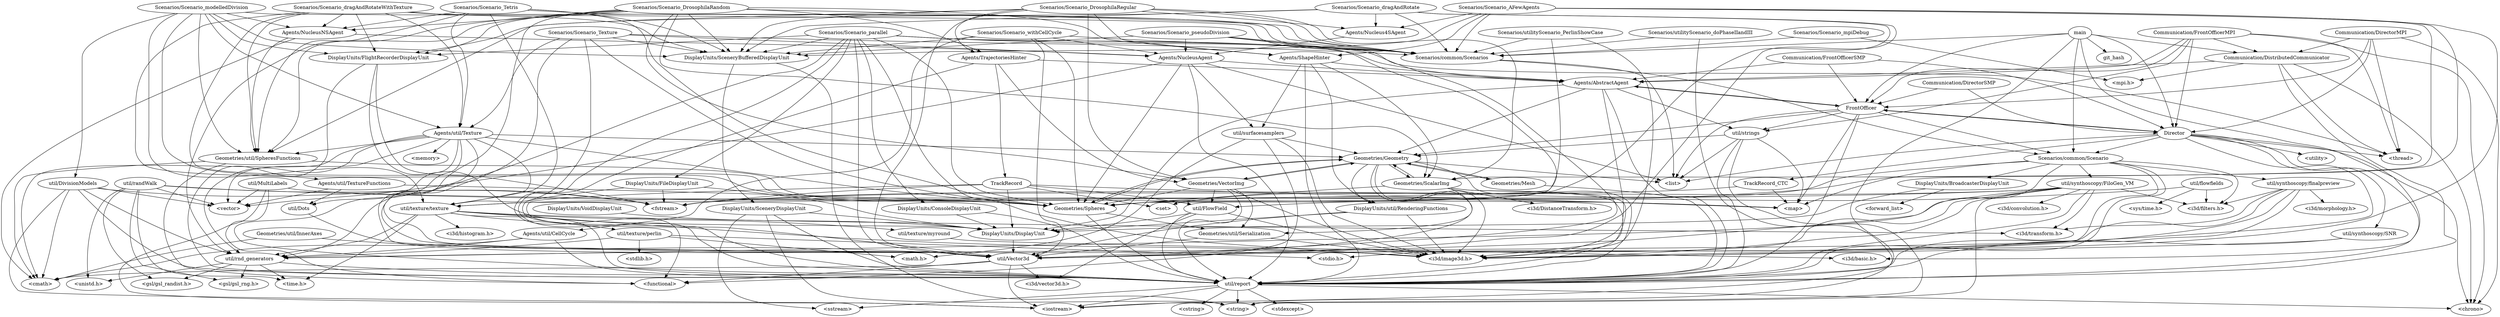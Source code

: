 digraph G {
"main" [label="main", fillcolor=white, style=filled, shape=oval];
"<iostream>" [label="<iostream>", fillcolor=white, style=filled, shape=oval];
"<i3d/basic.h>" [label="<i3d/basic.h>", fillcolor=white, style=filled, shape=oval];
"git_hash" [label="git_hash", fillcolor=white, style=filled, shape=oval];
"Communication/DistributedCommunicator" [label="Communication/DistributedCommunicator", fillcolor=white, style=filled, shape=oval];
"Scenarios/common/Scenario" [label="Scenarios/common/Scenario", fillcolor=white, style=filled, shape=oval];
"Scenarios/common/Scenarios" [label="Scenarios/common/Scenarios", fillcolor=white, style=filled, shape=oval];
"Director" [label="Director", fillcolor=white, style=filled, shape=oval];
"FrontOfficer" [label="FrontOfficer", fillcolor=white, style=filled, shape=oval];
"<chrono>" [label="<chrono>", fillcolor=white, style=filled, shape=oval];
"<thread>" [label="<thread>", fillcolor=white, style=filled, shape=oval];
"util/Vector3d" [label="util/Vector3d", fillcolor=white, style=filled, shape=oval];
"util/synthoscopy/SNR" [label="util/synthoscopy/SNR", fillcolor=white, style=filled, shape=oval];
"util/report" [label="util/report", fillcolor=white, style=filled, shape=oval];
"<sstream>" [label="<sstream>", fillcolor=white, style=filled, shape=oval];
"<stdexcept>" [label="<stdexcept>", fillcolor=white, style=filled, shape=oval];
"<cstring>" [label="<cstring>", fillcolor=white, style=filled, shape=oval];
"Scenarios/utilityScenario_PerlinShowCase" [label="Scenarios/utilityScenario_PerlinShowCase", fillcolor=white, style=filled, shape=oval];
"<i3d/image3d.h>" [label="<i3d/image3d.h>", fillcolor=white, style=filled, shape=oval];
"util/texture/texture" [label="util/texture/texture", fillcolor=white, style=filled, shape=oval];
"util/synthoscopy/finalpreview" [label="util/synthoscopy/finalpreview", fillcolor=white, style=filled, shape=oval];
"util/synthoscopy/FiloGen_VM" [label="util/synthoscopy/FiloGen_VM", fillcolor=white, style=filled, shape=oval];
"<i3d/filters.h>" [label="<i3d/filters.h>", fillcolor=white, style=filled, shape=oval];
"Agents/util/TextureFunctions" [label="Agents/util/TextureFunctions", fillcolor=white, style=filled, shape=oval];
"util/Dots" [label="util/Dots", fillcolor=white, style=filled, shape=oval];
"Geometries/Spheres" [label="Geometries/Spheres", fillcolor=white, style=filled, shape=oval];
"Agents/TrajectoriesHinter" [label="Agents/TrajectoriesHinter", fillcolor=white, style=filled, shape=oval];
"Agents/AbstractAgent" [label="Agents/AbstractAgent", fillcolor=white, style=filled, shape=oval];
"Geometries/VectorImg" [label="Geometries/VectorImg", fillcolor=white, style=filled, shape=oval];
"TrackRecord" [label="TrackRecord", fillcolor=white, style=filled, shape=oval];
"Communication/FrontOfficerSMP" [label="Communication/FrontOfficerSMP", fillcolor=white, style=filled, shape=oval];
"<vector>" [label="<vector>", fillcolor=white, style=filled, shape=oval];
"Geometries/util/Serialization" [label="Geometries/util/Serialization", fillcolor=white, style=filled, shape=oval];
"Scenarios/Scenario_AFewAgents" [label="Scenarios/Scenario_AFewAgents", fillcolor=white, style=filled, shape=oval];
"DisplayUnits/SceneryBufferedDisplayUnit" [label="DisplayUnits/SceneryBufferedDisplayUnit", fillcolor=white, style=filled, shape=oval];
"Geometries/ScalarImg" [label="Geometries/ScalarImg", fillcolor=white, style=filled, shape=oval];
"Agents/Nucleus4SAgent" [label="Agents/Nucleus4SAgent", fillcolor=white, style=filled, shape=oval];
"Agents/ShapeHinter" [label="Agents/ShapeHinter", fillcolor=white, style=filled, shape=oval];
"<string>" [label="<string>", fillcolor=white, style=filled, shape=oval];
"DisplayUnits/BroadcasterDisplayUnit" [label="DisplayUnits/BroadcasterDisplayUnit", fillcolor=white, style=filled, shape=oval];
"DisplayUnits/DisplayUnit" [label="DisplayUnits/DisplayUnit", fillcolor=white, style=filled, shape=oval];
"<forward_list>" [label="<forward_list>", fillcolor=white, style=filled, shape=oval];
"util/texture/myround" [label="util/texture/myround", fillcolor=white, style=filled, shape=oval];
"<stdio.h>" [label="<stdio.h>", fillcolor=white, style=filled, shape=oval];
"<fstream>" [label="<fstream>", fillcolor=white, style=filled, shape=oval];
"<i3d/transform.h>" [label="<i3d/transform.h>", fillcolor=white, style=filled, shape=oval];
"<i3d/convolution.h>" [label="<i3d/convolution.h>", fillcolor=white, style=filled, shape=oval];
"util/rnd_generators" [label="util/rnd_generators", fillcolor=white, style=filled, shape=oval];
"Geometries/Geometry" [label="Geometries/Geometry", fillcolor=white, style=filled, shape=oval];
"Scenarios/Scenario_parallel" [label="Scenarios/Scenario_parallel", fillcolor=white, style=filled, shape=oval];
"<functional>" [label="<functional>", fillcolor=white, style=filled, shape=oval];
"DisplayUnits/ConsoleDisplayUnit" [label="DisplayUnits/ConsoleDisplayUnit", fillcolor=white, style=filled, shape=oval];
"DisplayUnits/FileDisplayUnit" [label="DisplayUnits/FileDisplayUnit", fillcolor=white, style=filled, shape=oval];
"DisplayUnits/FlightRecorderDisplayUnit" [label="DisplayUnits/FlightRecorderDisplayUnit", fillcolor=white, style=filled, shape=oval];
"<i3d/DistanceTransform.h>" [label="<i3d/DistanceTransform.h>", fillcolor=white, style=filled, shape=oval];
"Geometries/util/SpheresFunctions" [label="Geometries/util/SpheresFunctions", fillcolor=white, style=filled, shape=oval];
"<cmath>" [label="<cmath>", fillcolor=white, style=filled, shape=oval];
"<list>" [label="<list>", fillcolor=white, style=filled, shape=oval];
"DisplayUnits/util/RenderingFunctions" [label="DisplayUnits/util/RenderingFunctions", fillcolor=white, style=filled, shape=oval];
"util/surfacesamplers" [label="util/surfacesamplers", fillcolor=white, style=filled, shape=oval];
"<math.h>" [label="<math.h>", fillcolor=white, style=filled, shape=oval];
"util/strings" [label="util/strings", fillcolor=white, style=filled, shape=oval];
"<utility>" [label="<utility>", fillcolor=white, style=filled, shape=oval];
"TrackRecord_CTC" [label="TrackRecord_CTC", fillcolor=white, style=filled, shape=oval];
"Agents/NucleusAgent" [label="Agents/NucleusAgent", fillcolor=white, style=filled, shape=oval];
"Agents/util/CellCycle" [label="Agents/util/CellCycle", fillcolor=white, style=filled, shape=oval];
"util/FlowField" [label="util/FlowField", fillcolor=white, style=filled, shape=oval];
"Scenarios/utilityScenario_doPhaseIIandIII" [label="Scenarios/utilityScenario_doPhaseIIandIII", fillcolor=white, style=filled, shape=oval];
"Scenarios/Scenario_modelledDivision" [label="Scenarios/Scenario_modelledDivision", fillcolor=white, style=filled, shape=oval];
"Agents/NucleusNSAgent" [label="Agents/NucleusNSAgent", fillcolor=white, style=filled, shape=oval];
"Agents/util/Texture" [label="Agents/util/Texture", fillcolor=white, style=filled, shape=oval];
"util/DivisionModels" [label="util/DivisionModels", fillcolor=white, style=filled, shape=oval];
"util/randWalk" [label="util/randWalk", fillcolor=white, style=filled, shape=oval];
"<gsl/gsl_rng.h>" [label="<gsl/gsl_rng.h>", fillcolor=white, style=filled, shape=oval];
"<gsl/gsl_randist.h>" [label="<gsl/gsl_randist.h>", fillcolor=white, style=filled, shape=oval];
"<time.h>" [label="<time.h>", fillcolor=white, style=filled, shape=oval];
"<unistd.h>" [label="<unistd.h>", fillcolor=white, style=filled, shape=oval];
"<map>" [label="<map>", fillcolor=white, style=filled, shape=oval];
"Geometries/Mesh" [label="Geometries/Mesh", fillcolor=white, style=filled, shape=oval];
"util/flowfields" [label="util/flowfields", fillcolor=white, style=filled, shape=oval];
"<sys/time.h>" [label="<sys/time.h>", fillcolor=white, style=filled, shape=oval];
"<i3d/histogram.h>" [label="<i3d/histogram.h>", fillcolor=white, style=filled, shape=oval];
"util/texture/perlin" [label="util/texture/perlin", fillcolor=white, style=filled, shape=oval];
"<set>" [label="<set>", fillcolor=white, style=filled, shape=oval];
"<i3d/morphology.h>" [label="<i3d/morphology.h>", fillcolor=white, style=filled, shape=oval];
"Scenarios/Scenario_withCellCycle" [label="Scenarios/Scenario_withCellCycle", fillcolor=white, style=filled, shape=oval];
"DisplayUnits/VoidDisplayUnit" [label="DisplayUnits/VoidDisplayUnit", fillcolor=white, style=filled, shape=oval];
"Scenarios/Scenario_DrosophilaRegular" [label="Scenarios/Scenario_DrosophilaRegular", fillcolor=white, style=filled, shape=oval];
"DisplayUnits/SceneryDisplayUnit" [label="DisplayUnits/SceneryDisplayUnit", fillcolor=white, style=filled, shape=oval];
"Scenarios/Scenario_mpiDebug" [label="Scenarios/Scenario_mpiDebug", fillcolor=white, style=filled, shape=oval];
"<mpi.h>" [label="<mpi.h>", fillcolor=white, style=filled, shape=oval];
"Communication/DirectorSMP" [label="Communication/DirectorSMP", fillcolor=white, style=filled, shape=oval];
"<memory>" [label="<memory>", fillcolor=white, style=filled, shape=oval];
"Scenarios/Scenario_dragAndRotate" [label="Scenarios/Scenario_dragAndRotate", fillcolor=white, style=filled, shape=oval];
"<stdlib.h>" [label="<stdlib.h>", fillcolor=white, style=filled, shape=oval];
"Communication/FrontOfficerMPI" [label="Communication/FrontOfficerMPI", fillcolor=white, style=filled, shape=oval];
"<i3d/vector3d.h>" [label="<i3d/vector3d.h>", fillcolor=white, style=filled, shape=oval];
"Scenarios/Scenario_DrosophilaRandom" [label="Scenarios/Scenario_DrosophilaRandom", fillcolor=white, style=filled, shape=oval];
"Scenarios/Scenario_Texture" [label="Scenarios/Scenario_Texture", fillcolor=white, style=filled, shape=oval];
"Geometries/util/InnerAxes" [label="Geometries/util/InnerAxes", fillcolor=white, style=filled, shape=oval];
"Scenarios/Scenario_dragAndRotateWithTexture" [label="Scenarios/Scenario_dragAndRotateWithTexture", fillcolor=white, style=filled, shape=oval];
"util/MultiLabels" [label="util/MultiLabels", fillcolor=white, style=filled, shape=oval];
"Scenarios/Scenario_Tetris" [label="Scenarios/Scenario_Tetris", fillcolor=white, style=filled, shape=oval];
"Communication/DirectorMPI" [label="Communication/DirectorMPI", fillcolor=white, style=filled, shape=oval];
"Scenarios/Scenario_pseudoDivision" [label="Scenarios/Scenario_pseudoDivision", fillcolor=white, style=filled, shape=oval];
"main" -> "Scenarios/common/Scenarios";
"main" -> "Director";
"main" -> "<iostream>";
"main" -> "FrontOfficer";
"main" -> "Communication/DistributedCommunicator";
"main" -> "<i3d/basic.h>";
"main" -> "Scenarios/common/Scenario";
"main" -> "git_hash";
"Communication/DistributedCommunicator" -> "<chrono>";
"Communication/DistributedCommunicator" -> "<mpi.h>";
"Communication/DistributedCommunicator" -> "Agents/AbstractAgent";
"Communication/DistributedCommunicator" -> "<thread>";
"Communication/DistributedCommunicator" -> "util/report";
"Scenarios/common/Scenario" -> "<i3d/filters.h>";
"Scenarios/common/Scenario" -> "<i3d/image3d.h>";
"Scenarios/common/Scenario" -> "util/Vector3d";
"Scenarios/common/Scenario" -> "util/synthoscopy/FiloGen_VM";
"Scenarios/common/Scenario" -> "<set>";
"Scenarios/common/Scenario" -> "DisplayUnits/BroadcasterDisplayUnit";
"Scenarios/common/Scenario" -> "util/report";
"Scenarios/common/Scenario" -> "<map>";
"Scenarios/common/Scenario" -> "util/synthoscopy/finalpreview";
"Scenarios/common/Scenarios" -> "Scenarios/common/Scenario";
"Scenarios/common/Scenarios" -> "<list>";
"Director" -> "Scenarios/common/Scenario";
"Director" -> "<chrono>";
"Director" -> "FrontOfficer";
"Director" -> "TrackRecord_CTC";
"Director" -> "util/report";
"Director" -> "util/Vector3d";
"Director" -> "<list>";
"Director" -> "<utility>";
"Director" -> "util/synthoscopy/SNR";
"Director" -> "<thread>";
"FrontOfficer" -> "Geometries/Geometry";
"FrontOfficer" -> "Director";
"FrontOfficer" -> "<list>";
"FrontOfficer" -> "Agents/AbstractAgent";
"FrontOfficer" -> "util/strings";
"FrontOfficer" -> "Scenarios/common/Scenario";
"FrontOfficer" -> "util/report";
"FrontOfficer" -> "<map>";
"util/Vector3d" -> "<i3d/vector3d.h>";
"util/Vector3d" -> "<functional>";
"util/Vector3d" -> "<cmath>";
"util/Vector3d" -> "<iostream>";
"util/synthoscopy/SNR" -> "util/report";
"util/synthoscopy/SNR" -> "<i3d/image3d.h>";
"util/report" -> "<sstream>";
"util/report" -> "<chrono>";
"util/report" -> "<iostream>";
"util/report" -> "<stdexcept>";
"util/report" -> "<cstring>";
"util/report" -> "<string>";
"Scenarios/utilityScenario_PerlinShowCase" -> "util/texture/texture";
"Scenarios/utilityScenario_PerlinShowCase" -> "Scenarios/common/Scenarios";
"Scenarios/utilityScenario_PerlinShowCase" -> "<i3d/image3d.h>";
"util/texture/texture" -> "util/rnd_generators";
"util/texture/texture" -> "util/texture/perlin";
"util/texture/texture" -> "<time.h>";
"util/texture/texture" -> "<i3d/image3d.h>";
"util/texture/texture" -> "<i3d/transform.h>";
"util/texture/texture" -> "util/texture/myround";
"util/texture/texture" -> "<i3d/histogram.h>";
"util/texture/texture" -> "util/report";
"util/synthoscopy/finalpreview" -> "util/rnd_generators";
"util/synthoscopy/finalpreview" -> "<i3d/filters.h>";
"util/synthoscopy/finalpreview" -> "<i3d/image3d.h>";
"util/synthoscopy/finalpreview" -> "<i3d/transform.h>";
"util/synthoscopy/finalpreview" -> "<i3d/morphology.h>";
"util/synthoscopy/finalpreview" -> "util/report";
"util/synthoscopy/FiloGen_VM" -> "<stdio.h>";
"util/synthoscopy/FiloGen_VM" -> "util/rnd_generators";
"util/synthoscopy/FiloGen_VM" -> "<i3d/filters.h>";
"util/synthoscopy/FiloGen_VM" -> "<i3d/image3d.h>";
"util/synthoscopy/FiloGen_VM" -> "<iostream>";
"util/synthoscopy/FiloGen_VM" -> "util/report";
"util/synthoscopy/FiloGen_VM" -> "<i3d/transform.h>";
"util/synthoscopy/FiloGen_VM" -> "util/texture/texture";
"util/synthoscopy/FiloGen_VM" -> "<fstream>";
"util/synthoscopy/FiloGen_VM" -> "<i3d/convolution.h>";
"Agents/util/TextureFunctions" -> "<vector>";
"Agents/util/TextureFunctions" -> "util/Dots";
"Agents/util/TextureFunctions" -> "Geometries/Spheres";
"util/Dots" -> "util/Vector3d";
"Geometries/Spheres" -> "Geometries/util/Serialization";
"Geometries/Spheres" -> "util/report";
"Geometries/Spheres" -> "Geometries/Geometry";
"Agents/TrajectoriesHinter" -> "Agents/AbstractAgent";
"Agents/TrajectoriesHinter" -> "Geometries/VectorImg";
"Agents/TrajectoriesHinter" -> "util/report";
"Agents/TrajectoriesHinter" -> "TrackRecord";
"Agents/AbstractAgent" -> "DisplayUnits/DisplayUnit";
"Agents/AbstractAgent" -> "FrontOfficer";
"Agents/AbstractAgent" -> "<i3d/image3d.h>";
"Agents/AbstractAgent" -> "util/strings";
"Agents/AbstractAgent" -> "Geometries/Geometry";
"Agents/AbstractAgent" -> "util/report";
"Geometries/VectorImg" -> "Geometries/Spheres";
"Geometries/VectorImg" -> "<i3d/image3d.h>";
"Geometries/VectorImg" -> "Geometries/util/Serialization";
"Geometries/VectorImg" -> "Geometries/Geometry";
"Geometries/VectorImg" -> "util/FlowField";
"Geometries/VectorImg" -> "util/report";
"TrackRecord" -> "DisplayUnits/DisplayUnit";
"TrackRecord" -> "util/Vector3d";
"TrackRecord" -> "<set>";
"TrackRecord" -> "<fstream>";
"TrackRecord" -> "util/FlowField";
"TrackRecord" -> "<map>";
"Communication/FrontOfficerSMP" -> "Agents/AbstractAgent";
"Communication/FrontOfficerSMP" -> "Director";
"Communication/FrontOfficerSMP" -> "FrontOfficer";
"Geometries/util/Serialization" -> "<i3d/image3d.h>";
"Geometries/util/Serialization" -> "util/Vector3d";
"Scenarios/Scenario_AFewAgents" -> "Geometries/Spheres";
"Scenarios/Scenario_AFewAgents" -> "Scenarios/common/Scenarios";
"Scenarios/Scenario_AFewAgents" -> "Agents/ShapeHinter";
"Scenarios/Scenario_AFewAgents" -> "util/Vector3d";
"Scenarios/Scenario_AFewAgents" -> "Agents/Nucleus4SAgent";
"Scenarios/Scenario_AFewAgents" -> "DisplayUnits/SceneryBufferedDisplayUnit";
"Scenarios/Scenario_AFewAgents" -> "Geometries/ScalarImg";
"DisplayUnits/SceneryBufferedDisplayUnit" -> "DisplayUnits/SceneryDisplayUnit";
"DisplayUnits/SceneryBufferedDisplayUnit" -> "<string>";
"Geometries/ScalarImg" -> "Geometries/Spheres";
"Geometries/ScalarImg" -> "<i3d/image3d.h>";
"Geometries/ScalarImg" -> "<i3d/DistanceTransform.h>";
"Geometries/ScalarImg" -> "Geometries/util/Serialization";
"Geometries/ScalarImg" -> "Geometries/Geometry";
"Geometries/ScalarImg" -> "util/report";
"Agents/Nucleus4SAgent" -> "Agents/NucleusAgent";
"Agents/ShapeHinter" -> "util/surfacesamplers";
"Agents/ShapeHinter" -> "DisplayUnits/util/RenderingFunctions";
"Agents/ShapeHinter" -> "Agents/AbstractAgent";
"Agents/ShapeHinter" -> "Geometries/ScalarImg";
"Agents/ShapeHinter" -> "util/report";
"DisplayUnits/BroadcasterDisplayUnit" -> "DisplayUnits/DisplayUnit";
"DisplayUnits/BroadcasterDisplayUnit" -> "<forward_list>";
"DisplayUnits/DisplayUnit" -> "util/Vector3d";
"util/texture/myround" -> "<i3d/basic.h>";
"util/rnd_generators" -> "<time.h>";
"util/rnd_generators" -> "<unistd.h>";
"util/rnd_generators" -> "<gsl/gsl_rng.h>";
"util/rnd_generators" -> "<gsl/gsl_randist.h>";
"util/rnd_generators" -> "util/report";
"Geometries/Geometry" -> "Geometries/VectorImg";
"Geometries/Geometry" -> "Geometries/Mesh";
"Geometries/Geometry" -> "Geometries/Spheres";
"Geometries/Geometry" -> "<i3d/image3d.h>";
"Geometries/Geometry" -> "util/Vector3d";
"Geometries/Geometry" -> "<list>";
"Geometries/Geometry" -> "DisplayUnits/util/RenderingFunctions";
"Geometries/Geometry" -> "Geometries/ScalarImg";
"Geometries/Geometry" -> "util/report";
"Scenarios/Scenario_parallel" -> "util/rnd_generators";
"Scenarios/Scenario_parallel" -> "Scenarios/common/Scenarios";
"Scenarios/Scenario_parallel" -> "Geometries/Spheres";
"Scenarios/Scenario_parallel" -> "<i3d/image3d.h>";
"Scenarios/Scenario_parallel" -> "DisplayUnits/FileDisplayUnit";
"Scenarios/Scenario_parallel" -> "DisplayUnits/FlightRecorderDisplayUnit";
"Scenarios/Scenario_parallel" -> "util/Vector3d";
"Scenarios/Scenario_parallel" -> "<functional>";
"Scenarios/Scenario_parallel" -> "Agents/AbstractAgent";
"Scenarios/Scenario_parallel" -> "DisplayUnits/SceneryBufferedDisplayUnit";
"Scenarios/Scenario_parallel" -> "DisplayUnits/ConsoleDisplayUnit";
"Scenarios/Scenario_parallel" -> "<thread>";
"DisplayUnits/ConsoleDisplayUnit" -> "DisplayUnits/DisplayUnit";
"DisplayUnits/ConsoleDisplayUnit" -> "util/report";
"DisplayUnits/FileDisplayUnit" -> "DisplayUnits/DisplayUnit";
"DisplayUnits/FileDisplayUnit" -> "util/report";
"DisplayUnits/FileDisplayUnit" -> "<fstream>";
"DisplayUnits/FlightRecorderDisplayUnit" -> "DisplayUnits/DisplayUnit";
"DisplayUnits/FlightRecorderDisplayUnit" -> "util/report";
"DisplayUnits/FlightRecorderDisplayUnit" -> "<fstream>";
"Geometries/util/SpheresFunctions" -> "<functional>";
"Geometries/util/SpheresFunctions" -> "Geometries/Spheres";
"Geometries/util/SpheresFunctions" -> "<cmath>";
"DisplayUnits/util/RenderingFunctions" -> "DisplayUnits/DisplayUnit";
"DisplayUnits/util/RenderingFunctions" -> "util/Vector3d";
"DisplayUnits/util/RenderingFunctions" -> "<i3d/image3d.h>";
"util/surfacesamplers" -> "Geometries/Geometry";
"util/surfacesamplers" -> "<functional>";
"util/surfacesamplers" -> "<math.h>";
"util/surfacesamplers" -> "<i3d/image3d.h>";
"util/strings" -> "<string>";
"util/strings" -> "<list>";
"util/strings" -> "Geometries/Geometry";
"util/strings" -> "util/report";
"util/strings" -> "<map>";
"TrackRecord_CTC" -> "<map>";
"TrackRecord_CTC" -> "<fstream>";
"Agents/NucleusAgent" -> "Geometries/Spheres";
"Agents/NucleusAgent" -> "util/surfacesamplers";
"Agents/NucleusAgent" -> "<list>";
"Agents/NucleusAgent" -> "Agents/AbstractAgent";
"Agents/NucleusAgent" -> "<vector>";
"Agents/NucleusAgent" -> "util/report";
"Agents/util/CellCycle" -> "util/rnd_generators";
"Agents/util/CellCycle" -> "util/report";
"Agents/util/CellCycle" -> "<cmath>";
"util/FlowField" -> "<i3d/vector3d.h>";
"util/FlowField" -> "DisplayUnits/DisplayUnit";
"util/FlowField" -> "util/report";
"util/FlowField" -> "<i3d/image3d.h>";
"Scenarios/utilityScenario_doPhaseIIandIII" -> "<string>";
"Scenarios/utilityScenario_doPhaseIIandIII" -> "Scenarios/common/Scenarios";
"Scenarios/Scenario_modelledDivision" -> "Agents/NucleusNSAgent";
"Scenarios/Scenario_modelledDivision" -> "Geometries/Spheres";
"Scenarios/Scenario_modelledDivision" -> "Scenarios/common/Scenarios";
"Scenarios/Scenario_modelledDivision" -> "DisplayUnits/FlightRecorderDisplayUnit";
"Scenarios/Scenario_modelledDivision" -> "util/texture/texture";
"Scenarios/Scenario_modelledDivision" -> "Geometries/util/SpheresFunctions";
"Scenarios/Scenario_modelledDivision" -> "DisplayUnits/SceneryBufferedDisplayUnit";
"Scenarios/Scenario_modelledDivision" -> "util/DivisionModels";
"Scenarios/Scenario_modelledDivision" -> "Agents/util/Texture";
"Agents/NucleusNSAgent" -> "<cmath>";
"Agents/NucleusNSAgent" -> "Agents/NucleusAgent";
"Agents/NucleusNSAgent" -> "Geometries/util/SpheresFunctions";
"Agents/util/Texture" -> "util/rnd_generators";
"Agents/util/Texture" -> "Geometries/Spheres";
"Agents/util/Texture" -> "Geometries/util/SpheresFunctions";
"Agents/util/Texture" -> "<i3d/image3d.h>";
"Agents/util/Texture" -> "<cmath>";
"Agents/util/Texture" -> "util/texture/texture";
"Agents/util/Texture" -> "util/Dots";
"Agents/util/Texture" -> "<vector>";
"Agents/util/Texture" -> "Geometries/Geometry";
"Agents/util/Texture" -> "<memory>";
"Agents/util/Texture" -> "util/report";
"util/DivisionModels" -> "util/rnd_generators";
"util/DivisionModels" -> "<cmath>";
"util/DivisionModels" -> "<iostream>";
"util/DivisionModels" -> "<vector>";
"util/DivisionModels" -> "<fstream>";
"util/DivisionModels" -> "util/report";
"util/randWalk" -> "<time.h>";
"util/randWalk" -> "<unistd.h>";
"util/randWalk" -> "<vector>";
"util/randWalk" -> "<fstream>";
"util/randWalk" -> "<gsl/gsl_rng.h>";
"util/randWalk" -> "<gsl/gsl_randist.h>";
"util/randWalk" -> "<map>";
"Geometries/Mesh" -> "util/report";
"Geometries/Mesh" -> "Geometries/Geometry";
"util/flowfields" -> "util/FlowField";
"util/flowfields" -> "<i3d/filters.h>";
"util/flowfields" -> "<sys/time.h>";
"util/texture/perlin" -> "<stdio.h>";
"util/texture/perlin" -> "<stdlib.h>";
"util/texture/perlin" -> "<math.h>";
"util/texture/perlin" -> "util/rnd_generators";
"Scenarios/Scenario_withCellCycle" -> "Geometries/Spheres";
"Scenarios/Scenario_withCellCycle" -> "Scenarios/common/Scenarios";
"Scenarios/Scenario_withCellCycle" -> "Agents/NucleusAgent";
"Scenarios/Scenario_withCellCycle" -> "util/Vector3d";
"Scenarios/Scenario_withCellCycle" -> "Agents/util/CellCycle";
"Scenarios/Scenario_withCellCycle" -> "DisplayUnits/SceneryBufferedDisplayUnit";
"DisplayUnits/VoidDisplayUnit" -> "DisplayUnits/DisplayUnit";
"Scenarios/Scenario_DrosophilaRegular" -> "Geometries/VectorImg";
"Scenarios/Scenario_DrosophilaRegular" -> "Scenarios/common/Scenarios";
"Scenarios/Scenario_DrosophilaRegular" -> "Geometries/util/SpheresFunctions";
"Scenarios/Scenario_DrosophilaRegular" -> "Agents/ShapeHinter";
"Scenarios/Scenario_DrosophilaRegular" -> "util/Vector3d";
"Scenarios/Scenario_DrosophilaRegular" -> "Agents/TrajectoriesHinter";
"Scenarios/Scenario_DrosophilaRegular" -> "Agents/Nucleus4SAgent";
"Scenarios/Scenario_DrosophilaRegular" -> "DisplayUnits/SceneryBufferedDisplayUnit";
"Scenarios/Scenario_DrosophilaRegular" -> "Geometries/ScalarImg";
"DisplayUnits/SceneryDisplayUnit" -> "<sstream>";
"DisplayUnits/SceneryDisplayUnit" -> "DisplayUnits/DisplayUnit";
"DisplayUnits/SceneryDisplayUnit" -> "util/report";
"DisplayUnits/SceneryDisplayUnit" -> "<string>";
"Scenarios/Scenario_mpiDebug" -> "Scenarios/common/Scenarios";
"Scenarios/Scenario_mpiDebug" -> "<mpi.h>";
"Communication/DirectorSMP" -> "Director";
"Communication/DirectorSMP" -> "FrontOfficer";
"Scenarios/Scenario_dragAndRotate" -> "Geometries/Spheres";
"Scenarios/Scenario_dragAndRotate" -> "Scenarios/common/Scenarios";
"Scenarios/Scenario_dragAndRotate" -> "DisplayUnits/FlightRecorderDisplayUnit";
"Scenarios/Scenario_dragAndRotate" -> "util/Vector3d";
"Scenarios/Scenario_dragAndRotate" -> "Agents/Nucleus4SAgent";
"Scenarios/Scenario_dragAndRotate" -> "DisplayUnits/SceneryBufferedDisplayUnit";
"Communication/FrontOfficerMPI" -> "Director";
"Communication/FrontOfficerMPI" -> "FrontOfficer";
"Communication/FrontOfficerMPI" -> "<chrono>";
"Communication/FrontOfficerMPI" -> "Communication/DistributedCommunicator";
"Communication/FrontOfficerMPI" -> "Agents/AbstractAgent";
"Communication/FrontOfficerMPI" -> "util/strings";
"Communication/FrontOfficerMPI" -> "<thread>";
"Scenarios/Scenario_DrosophilaRandom" -> "util/rnd_generators";
"Scenarios/Scenario_DrosophilaRandom" -> "Geometries/VectorImg";
"Scenarios/Scenario_DrosophilaRandom" -> "Agents/NucleusNSAgent";
"Scenarios/Scenario_DrosophilaRandom" -> "Scenarios/common/Scenarios";
"Scenarios/Scenario_DrosophilaRandom" -> "Agents/ShapeHinter";
"Scenarios/Scenario_DrosophilaRandom" -> "DisplayUnits/FlightRecorderDisplayUnit";
"Scenarios/Scenario_DrosophilaRandom" -> "util/Vector3d";
"Scenarios/Scenario_DrosophilaRandom" -> "Agents/TrajectoriesHinter";
"Scenarios/Scenario_DrosophilaRandom" -> "Geometries/util/SpheresFunctions";
"Scenarios/Scenario_DrosophilaRandom" -> "DisplayUnits/SceneryBufferedDisplayUnit";
"Scenarios/Scenario_DrosophilaRandom" -> "Geometries/ScalarImg";
"Scenarios/Scenario_Texture" -> "Geometries/Spheres";
"Scenarios/Scenario_Texture" -> "Scenarios/common/Scenarios";
"Scenarios/Scenario_Texture" -> "Agents/NucleusAgent";
"Scenarios/Scenario_Texture" -> "util/Vector3d";
"Scenarios/Scenario_Texture" -> "util/texture/texture";
"Scenarios/Scenario_Texture" -> "DisplayUnits/SceneryBufferedDisplayUnit";
"Scenarios/Scenario_Texture" -> "Agents/util/Texture";
"Geometries/util/InnerAxes" -> "util/Vector3d";
"Geometries/util/InnerAxes" -> "<cmath>";
"Scenarios/Scenario_dragAndRotateWithTexture" -> "Agents/NucleusNSAgent";
"Scenarios/Scenario_dragAndRotateWithTexture" -> "Geometries/Spheres";
"Scenarios/Scenario_dragAndRotateWithTexture" -> "Scenarios/common/Scenarios";
"Scenarios/Scenario_dragAndRotateWithTexture" -> "DisplayUnits/FlightRecorderDisplayUnit";
"Scenarios/Scenario_dragAndRotateWithTexture" -> "Geometries/util/SpheresFunctions";
"Scenarios/Scenario_dragAndRotateWithTexture" -> "DisplayUnits/SceneryBufferedDisplayUnit";
"Scenarios/Scenario_dragAndRotateWithTexture" -> "Agents/util/TextureFunctions";
"Scenarios/Scenario_dragAndRotateWithTexture" -> "Agents/util/Texture";
"util/MultiLabels" -> "<functional>";
"util/MultiLabels" -> "<vector>";
"util/MultiLabels" -> "<map>";
"util/MultiLabels" -> "<iostream>";
"Scenarios/Scenario_Tetris" -> "Agents/NucleusNSAgent";
"Scenarios/Scenario_Tetris" -> "Geometries/Spheres";
"Scenarios/Scenario_Tetris" -> "Scenarios/common/Scenarios";
"Scenarios/Scenario_Tetris" -> "util/texture/texture";
"Scenarios/Scenario_Tetris" -> "Geometries/util/SpheresFunctions";
"Scenarios/Scenario_Tetris" -> "DisplayUnits/SceneryBufferedDisplayUnit";
"Scenarios/Scenario_Tetris" -> "Agents/util/Texture";
"Communication/DirectorMPI" -> "Director";
"Communication/DirectorMPI" -> "<chrono>";
"Communication/DirectorMPI" -> "FrontOfficer";
"Communication/DirectorMPI" -> "Communication/DistributedCommunicator";
"Communication/DirectorMPI" -> "<thread>";
"Scenarios/Scenario_pseudoDivision" -> "Geometries/Spheres";
"Scenarios/Scenario_pseudoDivision" -> "Scenarios/common/Scenarios";
"Scenarios/Scenario_pseudoDivision" -> "Agents/NucleusAgent";
"Scenarios/Scenario_pseudoDivision" -> "util/Vector3d";
"Scenarios/Scenario_pseudoDivision" -> "DisplayUnits/SceneryBufferedDisplayUnit";
}
